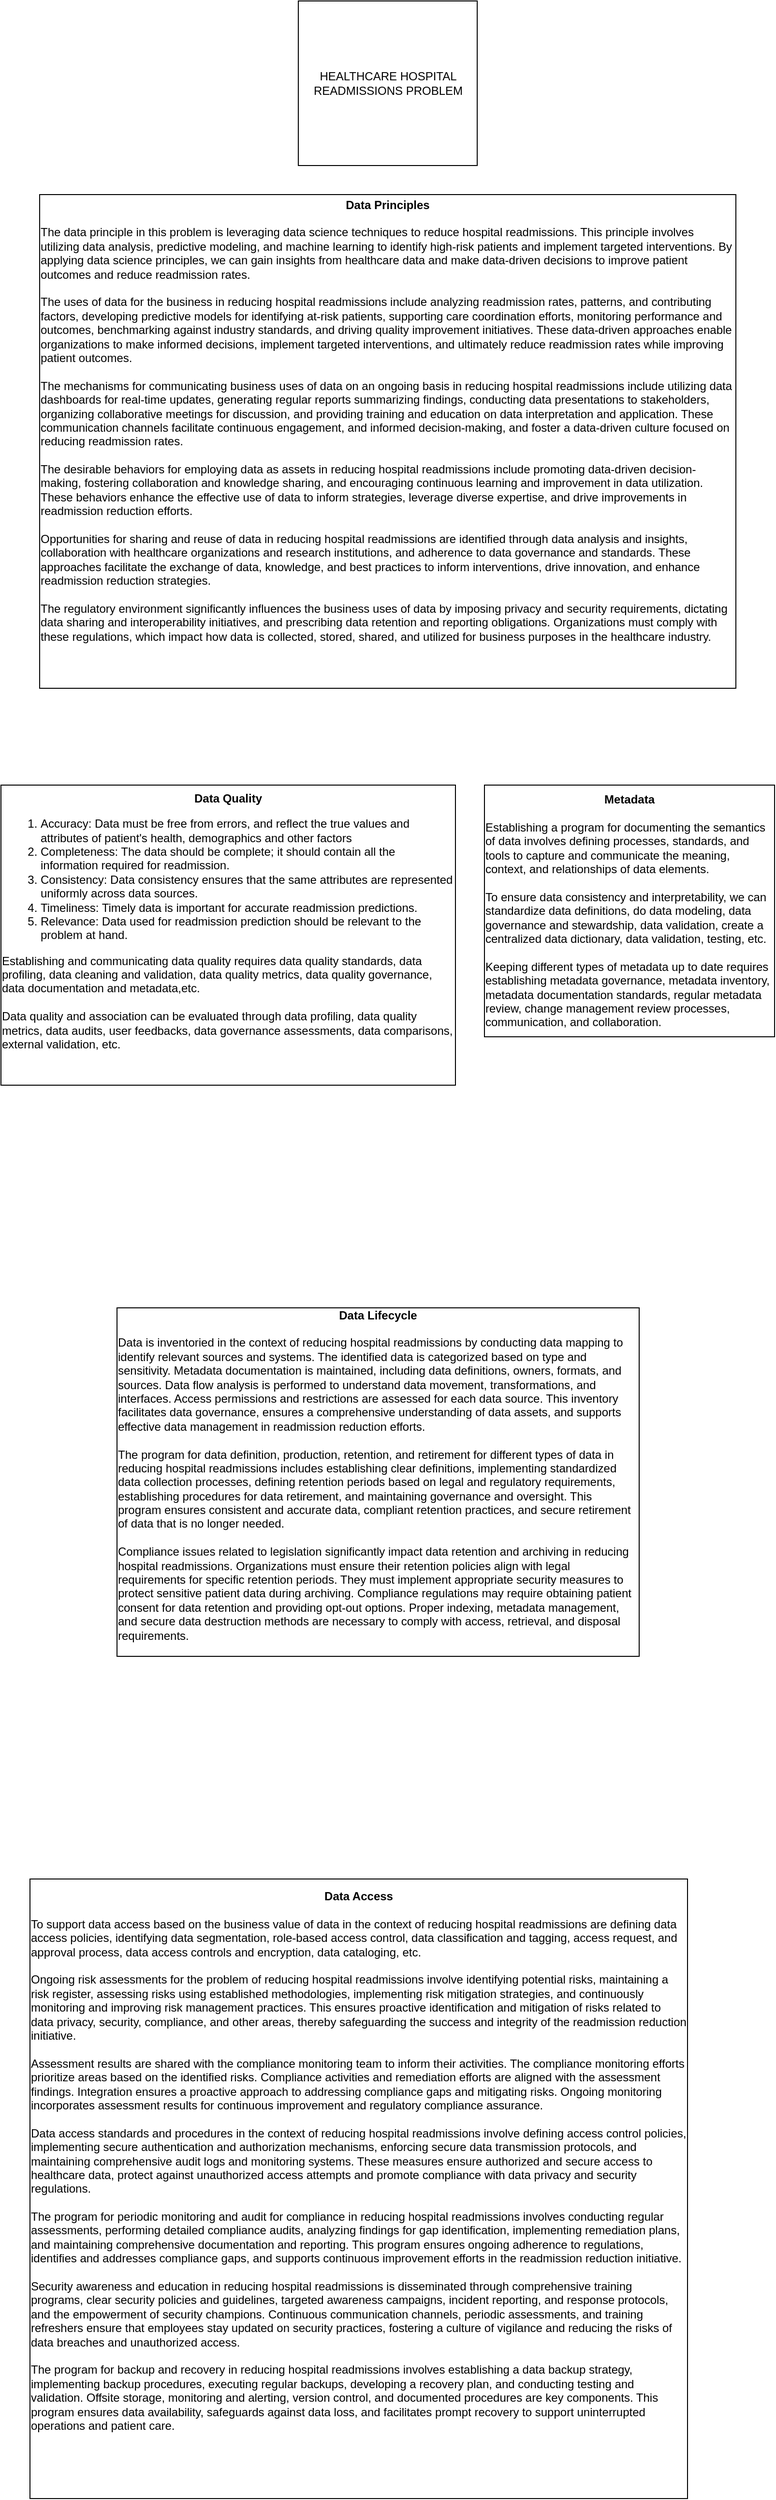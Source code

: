<mxfile version="21.4.0" type="github">
  <diagram name="Page-1" id="eaFaqIXD8b6L-wqkoAzV">
    <mxGraphModel dx="1483" dy="1977" grid="1" gridSize="10" guides="1" tooltips="1" connect="1" arrows="1" fold="1" page="1" pageScale="1" pageWidth="850" pageHeight="1100" math="0" shadow="0">
      <root>
        <mxCell id="0" />
        <mxCell id="1" parent="0" />
        <mxCell id="RjN7CxVIpdY25Vyy0q-O-3" value="HEALTHCARE HOSPITAL READMISSIONS PROBLEM" style="rounded=0;whiteSpace=wrap;html=1;" vertex="1" parent="1">
          <mxGeometry x="317.5" y="-780" width="185" height="170" as="geometry" />
        </mxCell>
        <mxCell id="RjN7CxVIpdY25Vyy0q-O-4" value="&lt;b&gt;Data Principles&lt;br&gt;&lt;/b&gt;&lt;br&gt;&lt;div style=&quot;text-align: left;&quot;&gt;&lt;span style=&quot;background-color: initial;&quot;&gt;The data principle in this problem is leveraging data science techniques to reduce hospital readmissions. This principle involves utilizing data analysis, predictive modeling, and machine learning to identify high-risk patients and implement targeted interventions.&amp;nbsp;By applying data science principles, we can gain insights from healthcare data and make data-driven decisions to improve patient outcomes and reduce readmission rates.&lt;/span&gt;&lt;/div&gt;&lt;div style=&quot;text-align: left;&quot;&gt;&lt;span style=&quot;background-color: initial;&quot;&gt;&lt;br&gt;&lt;/span&gt;&lt;/div&gt;&lt;div style=&quot;text-align: left;&quot;&gt;The uses of data for the business in reducing hospital readmissions include analyzing readmission rates, patterns, and contributing factors, developing predictive models for identifying at-risk patients, supporting care coordination efforts, monitoring performance and outcomes, benchmarking against industry standards, and driving quality improvement initiatives. These data-driven approaches enable organizations to make informed decisions, implement targeted interventions, and ultimately reduce readmission rates while improving patient outcomes.&lt;span style=&quot;background-color: initial;&quot;&gt;&lt;br&gt;&lt;/span&gt;&lt;/div&gt;&lt;div style=&quot;text-align: left;&quot;&gt;&lt;br&gt;&lt;/div&gt;&lt;div style=&quot;text-align: left;&quot;&gt;The mechanisms for communicating business uses of data on an ongoing basis in reducing hospital readmissions include utilizing data dashboards for real-time updates, generating regular reports summarizing findings, conducting data presentations to stakeholders, organizing collaborative meetings for discussion, and providing training and education on data interpretation and application. These communication channels facilitate continuous engagement, and informed decision-making, and foster a data-driven culture focused on reducing readmission rates.&lt;br&gt;&lt;/div&gt;&lt;div style=&quot;text-align: left;&quot;&gt;&lt;br&gt;&lt;/div&gt;&lt;div style=&quot;text-align: left;&quot;&gt;The desirable behaviors for employing data as assets in reducing hospital readmissions include promoting data-driven decision-making, fostering collaboration and knowledge sharing, and encouraging continuous learning and improvement in data utilization. These behaviors enhance the effective use of data to inform strategies, leverage diverse expertise, and drive improvements in readmission reduction efforts.&lt;br&gt;&lt;/div&gt;&lt;div style=&quot;text-align: left;&quot;&gt;&lt;br&gt;&lt;/div&gt;&lt;div style=&quot;text-align: left;&quot;&gt;Opportunities for sharing and reuse of data in reducing hospital readmissions are identified through data analysis and insights, collaboration with healthcare organizations and research institutions, and adherence to data governance and standards. These approaches facilitate the exchange of data, knowledge, and best practices to inform interventions, drive innovation, and enhance readmission reduction strategies.&lt;/div&gt;&lt;div style=&quot;text-align: left;&quot;&gt;&lt;br&gt;&lt;/div&gt;&lt;div style=&quot;text-align: left;&quot;&gt;The regulatory environment significantly influences the business uses of data by imposing privacy and security requirements, dictating data sharing and interoperability initiatives, and prescribing data retention and reporting obligations. Organizations must comply with these regulations, which impact how data is collected, stored, shared, and utilized for business purposes in the healthcare industry.&lt;br&gt;&lt;/div&gt;&lt;div style=&quot;text-align: left;&quot;&gt;&lt;br&gt;&lt;/div&gt;&lt;div style=&quot;text-align: left;&quot;&gt;&lt;br&gt;&lt;/div&gt;&lt;div style=&quot;text-align: left;&quot;&gt;&lt;span style=&quot;background-color: initial;&quot;&gt;&lt;br&gt;&lt;/span&gt;&lt;/div&gt;" style="rounded=0;whiteSpace=wrap;html=1;" vertex="1" parent="1">
          <mxGeometry x="50" y="-580" width="720" height="510" as="geometry" />
        </mxCell>
        <mxCell id="RjN7CxVIpdY25Vyy0q-O-5" value="&lt;b&gt;Data Quality&lt;/b&gt;&lt;br&gt;&lt;ol&gt;&lt;li style=&quot;text-align: left;&quot;&gt;Accuracy: Data must be free from errors, and reflect the true values and attributes of patient&#39;s health, demographics and other factors&lt;/li&gt;&lt;li style=&quot;text-align: left;&quot;&gt;Completeness: The data should be complete; it should contain all the information required for readmission.&lt;/li&gt;&lt;li style=&quot;text-align: left;&quot;&gt;Consistency: Data consistency ensures that the same attributes are represented uniformly across data sources.&lt;/li&gt;&lt;li style=&quot;text-align: left;&quot;&gt;Timeliness: Timely data is important for accurate readmission predictions.&lt;/li&gt;&lt;li style=&quot;text-align: left;&quot;&gt;Relevance: Data used for readmission prediction should be relevant to the problem at hand.&lt;/li&gt;&lt;/ol&gt;&lt;div style=&quot;text-align: left;&quot;&gt;Establishing and communicating data quality requires data quality standards, data profiling, data cleaning and validation, data quality metrics, data quality governance, data documentation and metadata,etc.&lt;/div&gt;&lt;div style=&quot;text-align: left;&quot;&gt;&lt;br&gt;&lt;/div&gt;&lt;div style=&quot;text-align: left;&quot;&gt;Data quality and association can be evaluated through data profiling, data quality metrics, data audits, user feedbacks, data governance assessments, data comparisons, external validation, etc.&lt;/div&gt;&lt;div style=&quot;text-align: left;&quot;&gt;&lt;br&gt;&lt;/div&gt;&lt;div style=&quot;text-align: left;&quot;&gt;&lt;br&gt;&lt;/div&gt;" style="rounded=0;whiteSpace=wrap;html=1;" vertex="1" parent="1">
          <mxGeometry x="10" y="30" width="470" height="310" as="geometry" />
        </mxCell>
        <mxCell id="RjN7CxVIpdY25Vyy0q-O-6" value="&lt;b&gt;Metadata&lt;/b&gt;&lt;br&gt;&lt;br&gt;&lt;div style=&quot;text-align: left;&quot;&gt;&lt;span style=&quot;background-color: initial;&quot;&gt;Establishing a program for documenting the semantics of data involves defining processes, standards, and tools to capture and communicate the meaning, context, and relationships of data elements.&lt;br&gt;&lt;br&gt;To ensure data consistency and interpretability, we can standardize data definitions, do data modeling, data governance and stewardship, data validation, create a centralized data dictionary, data validation, testing, etc.&lt;/span&gt;&lt;/div&gt;&lt;div style=&quot;text-align: left;&quot;&gt;&lt;span style=&quot;background-color: initial;&quot;&gt;&lt;br&gt;&lt;/span&gt;&lt;/div&gt;&lt;div style=&quot;text-align: left;&quot;&gt;&lt;span style=&quot;background-color: initial;&quot;&gt;Keeping different types of metadata up to date requires establishing metadata governance, metadata inventory, metadata documentation standards, regular metadata review, change management review processes, communication, and collaboration.&lt;/span&gt;&lt;/div&gt;" style="rounded=0;whiteSpace=wrap;html=1;" vertex="1" parent="1">
          <mxGeometry x="510" y="30" width="300" height="260" as="geometry" />
        </mxCell>
        <mxCell id="RjN7CxVIpdY25Vyy0q-O-7" value="&lt;b&gt;Data Access&lt;/b&gt;&lt;br&gt;&lt;br&gt;&lt;div style=&quot;text-align: left;&quot;&gt;To support data access based on the business value of data in the context of reducing hospital readmissions are defining data access policies, identifying data segmentation, role-based access control, data classification and tagging, access request, and approval process, data access controls and encryption, data cataloging, etc.&lt;/div&gt;&lt;div style=&quot;text-align: left;&quot;&gt;&lt;br&gt;&lt;/div&gt;&lt;div style=&quot;text-align: left;&quot;&gt;Ongoing risk assessments for the problem of reducing hospital readmissions involve identifying potential risks, maintaining a risk register, assessing risks using established methodologies, implementing risk mitigation strategies, and continuously monitoring and improving risk management practices. This ensures proactive identification and mitigation of risks related to data privacy, security, compliance, and other areas, thereby safeguarding the success and integrity of the readmission reduction initiative.&lt;br&gt;&lt;/div&gt;&lt;div style=&quot;text-align: left;&quot;&gt;&lt;br&gt;&lt;/div&gt;&lt;div style=&quot;text-align: left;&quot;&gt;Assessment results are shared with the compliance monitoring team to inform their activities. The compliance monitoring efforts prioritize areas based on the identified risks. Compliance activities and remediation efforts are aligned with the assessment findings. Integration ensures a proactive approach to addressing compliance gaps and mitigating risks. Ongoing monitoring incorporates assessment results for continuous improvement and regulatory compliance assurance.&lt;br&gt;&lt;/div&gt;&lt;div style=&quot;text-align: left;&quot;&gt;&lt;br&gt;&lt;/div&gt;&lt;div style=&quot;text-align: left;&quot;&gt;Data access standards and procedures in the context of reducing hospital readmissions involve defining access control policies, implementing secure authentication and authorization mechanisms, enforcing secure data transmission protocols, and maintaining comprehensive audit logs and monitoring systems. These measures ensure authorized and secure access to healthcare data, protect against unauthorized access attempts and promote compliance with data privacy and security regulations.&lt;br&gt;&lt;/div&gt;&lt;div style=&quot;text-align: left;&quot;&gt;&lt;br&gt;&lt;/div&gt;&lt;div style=&quot;text-align: left;&quot;&gt;The program for periodic monitoring and audit for compliance in reducing hospital readmissions involves conducting regular assessments, performing detailed compliance audits, analyzing findings for gap identification, implementing remediation plans, and maintaining comprehensive documentation and reporting. This program ensures ongoing adherence to regulations, identifies and addresses compliance gaps, and supports continuous improvement efforts in the readmission reduction initiative.&lt;br&gt;&lt;/div&gt;&lt;div style=&quot;text-align: left;&quot;&gt;&lt;br&gt;&lt;/div&gt;&lt;div style=&quot;text-align: left;&quot;&gt;Security awareness and education in reducing hospital readmissions is disseminated through comprehensive training programs, clear security policies and guidelines, targeted awareness campaigns, incident reporting, and response protocols, and the empowerment of security champions. Continuous communication channels, periodic assessments, and training refreshers ensure that employees stay updated on security practices, fostering a culture of vigilance and reducing the risks of data breaches and unauthorized access.&lt;br&gt;&lt;/div&gt;&lt;div style=&quot;text-align: left;&quot;&gt;&lt;br&gt;&lt;/div&gt;&lt;div style=&quot;text-align: left;&quot;&gt;The program for backup and recovery in reducing hospital readmissions involves establishing a data backup strategy, implementing backup procedures, executing regular backups, developing a recovery plan, and conducting testing and validation. Offsite storage, monitoring and alerting, version control, and documented procedures are key components. This program ensures data availability, safeguards against data loss, and facilitates prompt recovery to support uninterrupted operations and patient care.&lt;br&gt;&lt;/div&gt;&lt;div style=&quot;text-align: left;&quot;&gt;&lt;br&gt;&lt;/div&gt;&lt;div style=&quot;text-align: left;&quot;&gt;&lt;br&gt;&lt;/div&gt;&lt;div style=&quot;text-align: left;&quot;&gt;&lt;br&gt;&lt;/div&gt;&lt;div style=&quot;text-align: left;&quot;&gt;&lt;br&gt;&lt;/div&gt;" style="rounded=0;whiteSpace=wrap;html=1;" vertex="1" parent="1">
          <mxGeometry x="40" y="1160" width="680" height="640" as="geometry" />
        </mxCell>
        <mxCell id="RjN7CxVIpdY25Vyy0q-O-8" value="&lt;b&gt;Data Lifecycle&lt;/b&gt;&lt;br&gt;&lt;br&gt;&lt;div style=&quot;text-align: left;&quot;&gt;Data is inventoried in the context of reducing hospital readmissions by conducting data mapping to identify relevant sources and systems. The identified data is categorized based on type and sensitivity. Metadata documentation is maintained, including data definitions, owners, formats, and sources. Data flow analysis is performed to understand data movement, transformations, and interfaces. Access permissions and restrictions are assessed for each data source. This inventory facilitates data governance, ensures a comprehensive understanding of data assets, and supports effective data management in readmission reduction efforts.&lt;b&gt;&lt;br&gt;&lt;/b&gt;&lt;/div&gt;&lt;div style=&quot;text-align: left;&quot;&gt;&lt;br&gt;&lt;/div&gt;&lt;div style=&quot;text-align: left;&quot;&gt;The program for data definition, production, retention, and retirement for different types of data in reducing hospital readmissions includes establishing clear definitions, implementing standardized data collection processes, defining retention periods based on legal and regulatory requirements, establishing procedures for data retirement, and maintaining governance and oversight. This program ensures consistent and accurate data, compliant retention practices, and secure retirement of data that is no longer needed.&lt;br&gt;&lt;/div&gt;&lt;div style=&quot;text-align: left;&quot;&gt;&lt;br&gt;&lt;/div&gt;&lt;div style=&quot;text-align: left;&quot;&gt;Compliance issues related to legislation significantly impact data retention and archiving in reducing hospital readmissions. Organizations must ensure their retention policies align with legal requirements for specific retention periods. They must implement appropriate security measures to protect sensitive patient data during archiving. Compliance regulations may require obtaining patient consent for data retention and providing opt-out options. Proper indexing, metadata management, and secure data destruction methods are necessary to comply with access, retrieval, and disposal requirements.&lt;br&gt;&lt;/div&gt;&lt;div style=&quot;text-align: left;&quot;&gt;&lt;br&gt;&lt;/div&gt;" style="rounded=0;whiteSpace=wrap;html=1;" vertex="1" parent="1">
          <mxGeometry x="130" y="570" width="540" height="360" as="geometry" />
        </mxCell>
      </root>
    </mxGraphModel>
  </diagram>
</mxfile>
